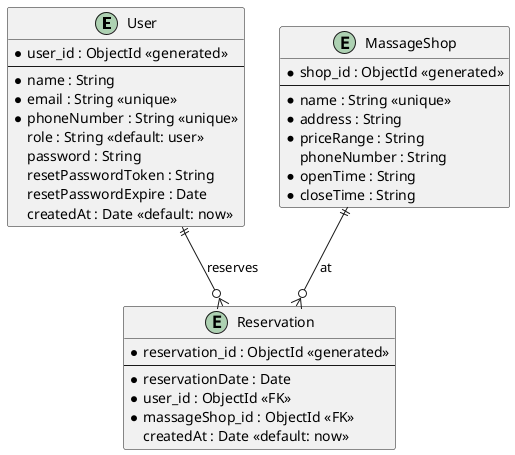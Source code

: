 @startuml
entity "User" as user {
    *user_id : ObjectId <<generated>>
    --
    *name : String
    *email : String <<unique>>
    *phoneNumber : String <<unique>>
    role : String <<default: user>>
    password : String
    resetPasswordToken : String
    resetPasswordExpire : Date
    createdAt : Date <<default: now>>
}

entity "MassageShop" as shop {
    *shop_id : ObjectId <<generated>>
    --
    *name : String <<unique>>
    *address : String
    *priceRange : String
    phoneNumber : String
    *openTime : String
    *closeTime : String
}

entity "Reservation" as reservation {
    *reservation_id : ObjectId <<generated>>
    --
    *reservationDate : Date
    *user_id : ObjectId <<FK>>
    *massageShop_id : ObjectId <<FK>>
    createdAt : Date <<default: now>>
}

' Relationships
user ||--o{ reservation : "reserves"
shop ||--o{ reservation : "at"

@enduml
